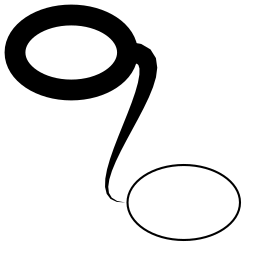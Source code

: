 # Tapered edges are ugly because they're drawn as polygons not bezier curves
# http://www.graphviz.org/mantisbt/view.php?id=2317
digraph {
  pad=.1
  node [label=""]
  a [penwidth=10]
  a:e->b:w [arrowhead=none, penwidth=10, style=tapered]
}
